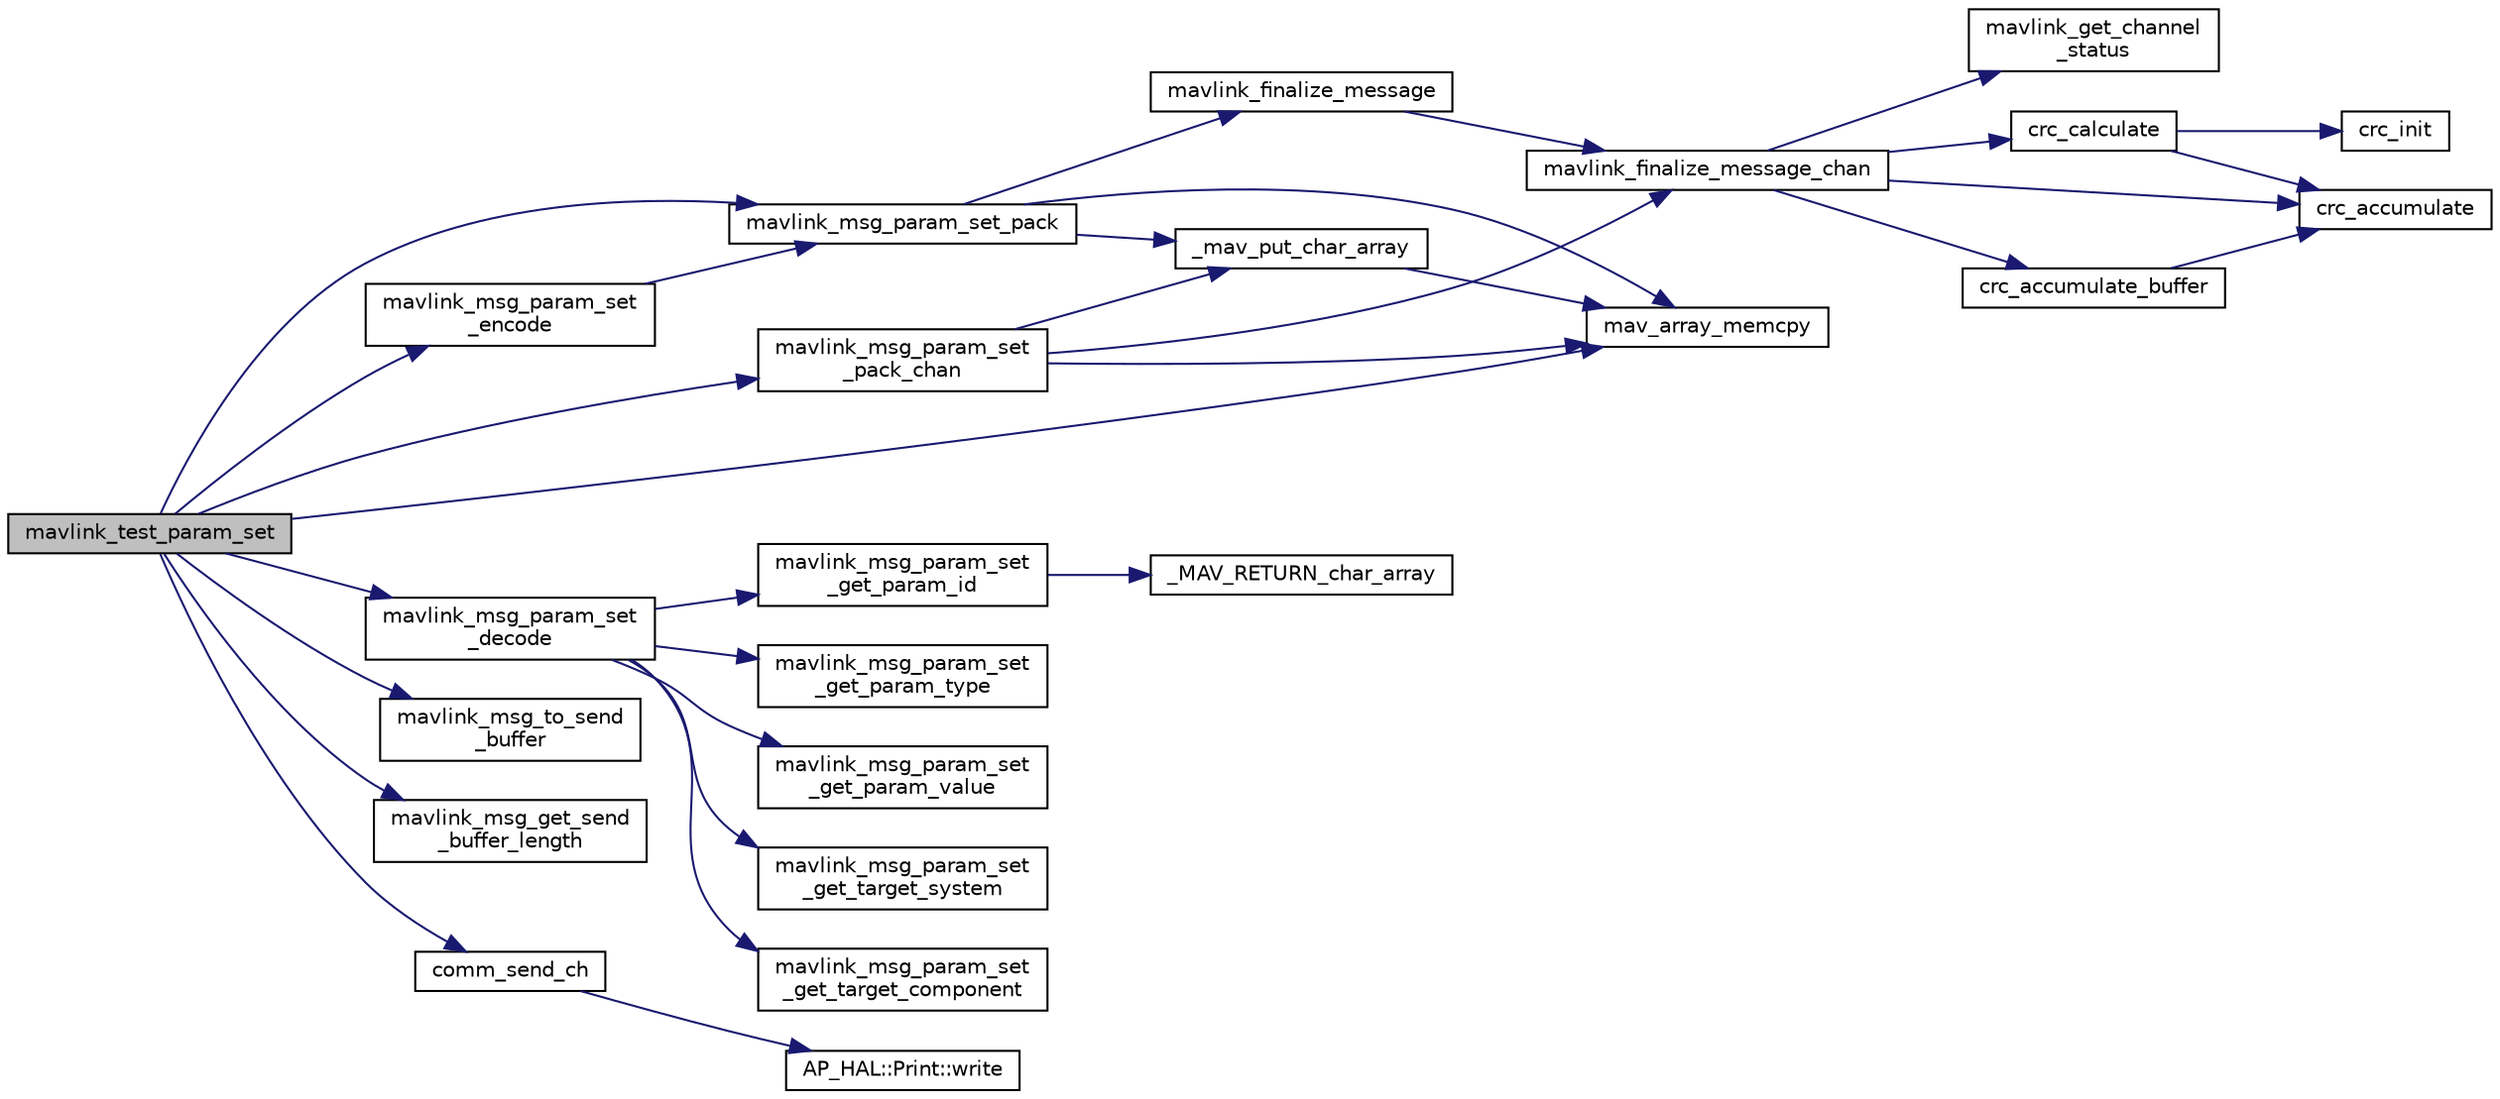 digraph "mavlink_test_param_set"
{
 // INTERACTIVE_SVG=YES
  edge [fontname="Helvetica",fontsize="10",labelfontname="Helvetica",labelfontsize="10"];
  node [fontname="Helvetica",fontsize="10",shape=record];
  rankdir="LR";
  Node1 [label="mavlink_test_param_set",height=0.2,width=0.4,color="black", fillcolor="grey75", style="filled", fontcolor="black"];
  Node1 -> Node2 [color="midnightblue",fontsize="10",style="solid",fontname="Helvetica"];
  Node2 [label="mav_array_memcpy",height=0.2,width=0.4,color="black", fillcolor="white", style="filled",URL="$protocol_8h.html#a4486c3d5854cac1cb6a0fb1cc5ba570c"];
  Node1 -> Node3 [color="midnightblue",fontsize="10",style="solid",fontname="Helvetica"];
  Node3 [label="mavlink_msg_param_set\l_encode",height=0.2,width=0.4,color="black", fillcolor="white", style="filled",URL="$mavlink__msg__param__set_8h.html#a553fb14e789ebb6e2f31a477655f2201",tooltip="Encode a param_set struct. "];
  Node3 -> Node4 [color="midnightblue",fontsize="10",style="solid",fontname="Helvetica"];
  Node4 [label="mavlink_msg_param_set_pack",height=0.2,width=0.4,color="black", fillcolor="white", style="filled",URL="$mavlink__msg__param__set_8h.html#a227a5abb0b20b35542fb9632f253f573",tooltip="Pack a param_set message. "];
  Node4 -> Node5 [color="midnightblue",fontsize="10",style="solid",fontname="Helvetica"];
  Node5 [label="_mav_put_char_array",height=0.2,width=0.4,color="black", fillcolor="white", style="filled",URL="$protocol_8h.html#a1e87b7f293e127478ca611644a7810b6"];
  Node5 -> Node2 [color="midnightblue",fontsize="10",style="solid",fontname="Helvetica"];
  Node4 -> Node2 [color="midnightblue",fontsize="10",style="solid",fontname="Helvetica"];
  Node4 -> Node6 [color="midnightblue",fontsize="10",style="solid",fontname="Helvetica"];
  Node6 [label="mavlink_finalize_message",height=0.2,width=0.4,color="black", fillcolor="white", style="filled",URL="$mavlink__helpers_8h.html#af3bea083c5ec83f5b6570b2bd4a817d0",tooltip="Finalize a MAVLink message with MAVLINK_COMM_0 as default channel. "];
  Node6 -> Node7 [color="midnightblue",fontsize="10",style="solid",fontname="Helvetica"];
  Node7 [label="mavlink_finalize_message_chan",height=0.2,width=0.4,color="black", fillcolor="white", style="filled",URL="$mavlink__helpers_8h.html#aa66131138fc02101dcc73b4b556ab422",tooltip="Finalize a MAVLink message with channel assignment. "];
  Node7 -> Node8 [color="midnightblue",fontsize="10",style="solid",fontname="Helvetica"];
  Node8 [label="mavlink_get_channel\l_status",height=0.2,width=0.4,color="black", fillcolor="white", style="filled",URL="$mavlink__helpers_8h.html#ac006d308067f48514ca5c0cf0b046c28"];
  Node7 -> Node9 [color="midnightblue",fontsize="10",style="solid",fontname="Helvetica"];
  Node9 [label="crc_calculate",height=0.2,width=0.4,color="black", fillcolor="white", style="filled",URL="$checksum_8h.html#ab4264eb7b9e22aabb5cc3191bce35f4c",tooltip="Calculates the X.25 checksum on a byte buffer. "];
  Node9 -> Node10 [color="midnightblue",fontsize="10",style="solid",fontname="Helvetica"];
  Node10 [label="crc_init",height=0.2,width=0.4,color="black", fillcolor="white", style="filled",URL="$checksum_8h.html#aee738f6e20d31b027afdd966c79befae",tooltip="Initiliaze the buffer for the X.25 CRC. "];
  Node9 -> Node11 [color="midnightblue",fontsize="10",style="solid",fontname="Helvetica"];
  Node11 [label="crc_accumulate",height=0.2,width=0.4,color="black", fillcolor="white", style="filled",URL="$checksum_8h.html#ade2bbc31cd3b5b6d839556f56de61957",tooltip="Accumulate the X.25 CRC by adding one char at a time. "];
  Node7 -> Node12 [color="midnightblue",fontsize="10",style="solid",fontname="Helvetica"];
  Node12 [label="crc_accumulate_buffer",height=0.2,width=0.4,color="black", fillcolor="white", style="filled",URL="$checksum_8h.html#abcbaa800e8fcbcdf9bb48168657fbefd",tooltip="Accumulate the X.25 CRC by adding an array of bytes. "];
  Node12 -> Node11 [color="midnightblue",fontsize="10",style="solid",fontname="Helvetica"];
  Node7 -> Node11 [color="midnightblue",fontsize="10",style="solid",fontname="Helvetica"];
  Node1 -> Node13 [color="midnightblue",fontsize="10",style="solid",fontname="Helvetica"];
  Node13 [label="mavlink_msg_param_set\l_decode",height=0.2,width=0.4,color="black", fillcolor="white", style="filled",URL="$mavlink__msg__param__set_8h.html#ab28789bc910822f30299f3ab9a2dd2ca",tooltip="Decode a param_set message into a struct. "];
  Node13 -> Node14 [color="midnightblue",fontsize="10",style="solid",fontname="Helvetica"];
  Node14 [label="mavlink_msg_param_set\l_get_param_value",height=0.2,width=0.4,color="black", fillcolor="white", style="filled",URL="$mavlink__msg__param__set_8h.html#a74d316b2c89ea8bb08f8ff4f7324fa2a",tooltip="Get field param_value from param_set message. "];
  Node13 -> Node15 [color="midnightblue",fontsize="10",style="solid",fontname="Helvetica"];
  Node15 [label="mavlink_msg_param_set\l_get_target_system",height=0.2,width=0.4,color="black", fillcolor="white", style="filled",URL="$mavlink__msg__param__set_8h.html#a80cd2200ce339fcabaa39c6a458bf97e",tooltip="Send a param_set message. "];
  Node13 -> Node16 [color="midnightblue",fontsize="10",style="solid",fontname="Helvetica"];
  Node16 [label="mavlink_msg_param_set\l_get_target_component",height=0.2,width=0.4,color="black", fillcolor="white", style="filled",URL="$mavlink__msg__param__set_8h.html#a9913acc808d1826498a373ee28ef829b",tooltip="Get field target_component from param_set message. "];
  Node13 -> Node17 [color="midnightblue",fontsize="10",style="solid",fontname="Helvetica"];
  Node17 [label="mavlink_msg_param_set\l_get_param_id",height=0.2,width=0.4,color="black", fillcolor="white", style="filled",URL="$mavlink__msg__param__set_8h.html#a3aea4ebc78e69c199897bf21e6e5c3be",tooltip="Get field param_id from param_set message. "];
  Node17 -> Node18 [color="midnightblue",fontsize="10",style="solid",fontname="Helvetica"];
  Node18 [label="_MAV_RETURN_char_array",height=0.2,width=0.4,color="black", fillcolor="white", style="filled",URL="$protocol_8h.html#a12ebb16564718cc14d12b46458bbb290"];
  Node13 -> Node19 [color="midnightblue",fontsize="10",style="solid",fontname="Helvetica"];
  Node19 [label="mavlink_msg_param_set\l_get_param_type",height=0.2,width=0.4,color="black", fillcolor="white", style="filled",URL="$mavlink__msg__param__set_8h.html#aa18570922b532f725ff32e724566561b",tooltip="Get field param_type from param_set message. "];
  Node1 -> Node4 [color="midnightblue",fontsize="10",style="solid",fontname="Helvetica"];
  Node1 -> Node20 [color="midnightblue",fontsize="10",style="solid",fontname="Helvetica"];
  Node20 [label="mavlink_msg_param_set\l_pack_chan",height=0.2,width=0.4,color="black", fillcolor="white", style="filled",URL="$mavlink__msg__param__set_8h.html#a5f06471051fd8f498f1bf747825c524e",tooltip="Pack a param_set message on a channel. "];
  Node20 -> Node5 [color="midnightblue",fontsize="10",style="solid",fontname="Helvetica"];
  Node20 -> Node2 [color="midnightblue",fontsize="10",style="solid",fontname="Helvetica"];
  Node20 -> Node7 [color="midnightblue",fontsize="10",style="solid",fontname="Helvetica"];
  Node1 -> Node21 [color="midnightblue",fontsize="10",style="solid",fontname="Helvetica"];
  Node21 [label="mavlink_msg_to_send\l_buffer",height=0.2,width=0.4,color="black", fillcolor="white", style="filled",URL="$mavlink__helpers_8h.html#afea0a9befa84822fd62c2899ea0d849e",tooltip="Pack a message to send it over a serial byte stream. "];
  Node1 -> Node22 [color="midnightblue",fontsize="10",style="solid",fontname="Helvetica"];
  Node22 [label="mavlink_msg_get_send\l_buffer_length",height=0.2,width=0.4,color="black", fillcolor="white", style="filled",URL="$protocol_8h.html#aa86c08f27aabb7a2e12a67f189f590c8",tooltip="Get the required buffer size for this message. "];
  Node1 -> Node23 [color="midnightblue",fontsize="10",style="solid",fontname="Helvetica"];
  Node23 [label="comm_send_ch",height=0.2,width=0.4,color="black", fillcolor="white", style="filled",URL="$GCS__MAVLink_8h.html#ab753873a1ee10adedd0ce246311468f8"];
  Node23 -> Node24 [color="midnightblue",fontsize="10",style="solid",fontname="Helvetica"];
  Node24 [label="AP_HAL::Print::write",height=0.2,width=0.4,color="black", fillcolor="white", style="filled",URL="$classAP__HAL_1_1Print.html#acc65391952a43334f8f5c9bef341f501"];
}
